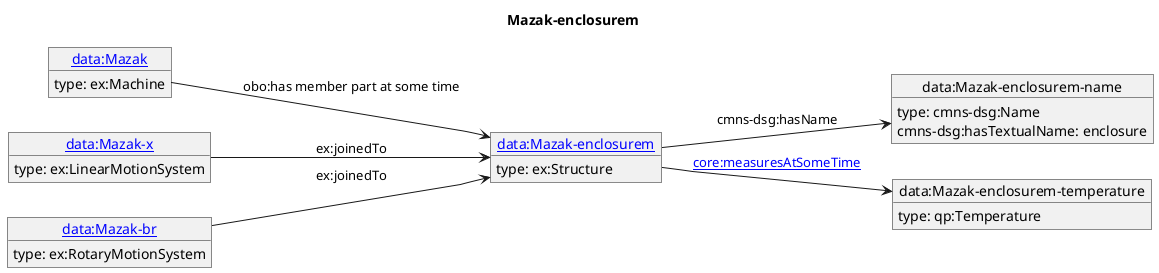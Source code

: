 @startuml
skinparam linetype polyline
left to right direction
title Mazak-enclosurem
object "[[./Mazak-enclosurem.html data:Mazak-enclosurem]]" as o1 {
 type: ex:Structure 
}
object "data:Mazak-enclosurem-name" as o2 {
 type: cmns-dsg:Name 
}
object "data:Mazak-enclosurem-temperature" as o3 {
 type: qp:Temperature 
}
object "[[./Mazak.html data:Mazak]]" as o4 {
 type: ex:Machine 
}
object "[[./Mazak-x.html data:Mazak-x]]" as o5 {
 type: ex:LinearMotionSystem 
}
object "[[./Mazak-br.html data:Mazak-br]]" as o6 {
 type: ex:RotaryMotionSystem 
}
o1 --> o2 : cmns-dsg:hasName
o2 : cmns-dsg:hasTextualName: enclosure
o1 --> o3 : [[https://spec.industrialontologies.org/ontology/core/Core/measuresAtSomeTime core:measuresAtSomeTime]]
o4 --> o1 : obo:has member part at some time
o5 --> o1 : ex:joinedTo
o6 --> o1 : ex:joinedTo
@enduml
